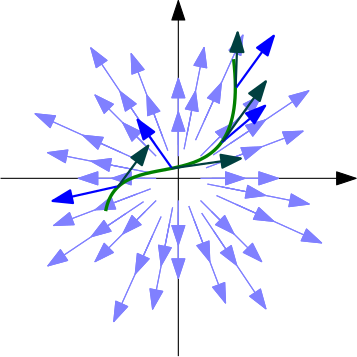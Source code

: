 <?xml version="1.0"?>
<!DOCTYPE ipe SYSTEM "ipe.dtd">
<ipe version="70218" creator="Ipe 7.2.28">
<info created="D:20241205183906" modified="D:20241205184331"/>
<ipestyle name="basic">
<symbol name="arrow/arc(spx)">
<path stroke="sym-stroke" fill="sym-stroke" pen="sym-pen">
0 0 m
-1 0.333 l
-1 -0.333 l
h
</path>
</symbol>
<symbol name="arrow/farc(spx)">
<path stroke="sym-stroke" fill="white" pen="sym-pen">
0 0 m
-1 0.333 l
-1 -0.333 l
h
</path>
</symbol>
<symbol name="arrow/ptarc(spx)">
<path stroke="sym-stroke" fill="sym-stroke" pen="sym-pen">
0 0 m
-1 0.333 l
-0.8 0 l
-1 -0.333 l
h
</path>
</symbol>
<symbol name="arrow/fptarc(spx)">
<path stroke="sym-stroke" fill="white" pen="sym-pen">
0 0 m
-1 0.333 l
-0.8 0 l
-1 -0.333 l
h
</path>
</symbol>
<symbol name="mark/circle(sx)" transformations="translations">
<path fill="sym-stroke">
0.6 0 0 0.6 0 0 e
0.4 0 0 0.4 0 0 e
</path>
</symbol>
<symbol name="mark/disk(sx)" transformations="translations">
<path fill="sym-stroke">
0.6 0 0 0.6 0 0 e
</path>
</symbol>
<symbol name="mark/fdisk(sfx)" transformations="translations">
<group>
<path fill="sym-fill">
0.5 0 0 0.5 0 0 e
</path>
<path fill="sym-stroke" fillrule="eofill">
0.6 0 0 0.6 0 0 e
0.4 0 0 0.4 0 0 e
</path>
</group>
</symbol>
<symbol name="mark/box(sx)" transformations="translations">
<path fill="sym-stroke" fillrule="eofill">
-0.6 -0.6 m
0.6 -0.6 l
0.6 0.6 l
-0.6 0.6 l
h
-0.4 -0.4 m
0.4 -0.4 l
0.4 0.4 l
-0.4 0.4 l
h
</path>
</symbol>
<symbol name="mark/square(sx)" transformations="translations">
<path fill="sym-stroke">
-0.6 -0.6 m
0.6 -0.6 l
0.6 0.6 l
-0.6 0.6 l
h
</path>
</symbol>
<symbol name="mark/fsquare(sfx)" transformations="translations">
<group>
<path fill="sym-fill">
-0.5 -0.5 m
0.5 -0.5 l
0.5 0.5 l
-0.5 0.5 l
h
</path>
<path fill="sym-stroke" fillrule="eofill">
-0.6 -0.6 m
0.6 -0.6 l
0.6 0.6 l
-0.6 0.6 l
h
-0.4 -0.4 m
0.4 -0.4 l
0.4 0.4 l
-0.4 0.4 l
h
</path>
</group>
</symbol>
<symbol name="mark/cross(sx)" transformations="translations">
<group>
<path fill="sym-stroke">
-0.43 -0.57 m
0.57 0.43 l
0.43 0.57 l
-0.57 -0.43 l
h
</path>
<path fill="sym-stroke">
-0.43 0.57 m
0.57 -0.43 l
0.43 -0.57 l
-0.57 0.43 l
h
</path>
</group>
</symbol>
<symbol name="arrow/fnormal(spx)">
<path stroke="sym-stroke" fill="white" pen="sym-pen">
0 0 m
-1 0.333 l
-1 -0.333 l
h
</path>
</symbol>
<symbol name="arrow/pointed(spx)">
<path stroke="sym-stroke" fill="sym-stroke" pen="sym-pen">
0 0 m
-1 0.333 l
-0.8 0 l
-1 -0.333 l
h
</path>
</symbol>
<symbol name="arrow/fpointed(spx)">
<path stroke="sym-stroke" fill="white" pen="sym-pen">
0 0 m
-1 0.333 l
-0.8 0 l
-1 -0.333 l
h
</path>
</symbol>
<symbol name="arrow/linear(spx)">
<path stroke="sym-stroke" pen="sym-pen">
-1 0.333 m
0 0 l
-1 -0.333 l
</path>
</symbol>
<symbol name="arrow/fdouble(spx)">
<path stroke="sym-stroke" fill="white" pen="sym-pen">
0 0 m
-1 0.333 l
-1 -0.333 l
h
-1 0 m
-2 0.333 l
-2 -0.333 l
h
</path>
</symbol>
<symbol name="arrow/double(spx)">
<path stroke="sym-stroke" fill="sym-stroke" pen="sym-pen">
0 0 m
-1 0.333 l
-1 -0.333 l
h
-1 0 m
-2 0.333 l
-2 -0.333 l
h
</path>
</symbol>
<symbol name="arrow/mid-normal(spx)">
<path stroke="sym-stroke" fill="sym-stroke" pen="sym-pen">
0.5 0 m
-0.5 0.333 l
-0.5 -0.333 l
h
</path>
</symbol>
<symbol name="arrow/mid-fnormal(spx)">
<path stroke="sym-stroke" fill="white" pen="sym-pen">
0.5 0 m
-0.5 0.333 l
-0.5 -0.333 l
h
</path>
</symbol>
<symbol name="arrow/mid-pointed(spx)">
<path stroke="sym-stroke" fill="sym-stroke" pen="sym-pen">
0.5 0 m
-0.5 0.333 l
-0.3 0 l
-0.5 -0.333 l
h
</path>
</symbol>
<symbol name="arrow/mid-fpointed(spx)">
<path stroke="sym-stroke" fill="white" pen="sym-pen">
0.5 0 m
-0.5 0.333 l
-0.3 0 l
-0.5 -0.333 l
h
</path>
</symbol>
<symbol name="arrow/mid-double(spx)">
<path stroke="sym-stroke" fill="sym-stroke" pen="sym-pen">
1 0 m
0 0.333 l
0 -0.333 l
h
0 0 m
-1 0.333 l
-1 -0.333 l
h
</path>
</symbol>
<symbol name="arrow/mid-fdouble(spx)">
<path stroke="sym-stroke" fill="white" pen="sym-pen">
1 0 m
0 0.333 l
0 -0.333 l
h
0 0 m
-1 0.333 l
-1 -0.333 l
h
</path>
</symbol>
<anglesize name="22.5 deg" value="22.5"/>
<anglesize name="30 deg" value="30"/>
<anglesize name="45 deg" value="45"/>
<anglesize name="60 deg" value="60"/>
<anglesize name="90 deg" value="90"/>
<arrowsize name="large" value="10"/>
<arrowsize name="small" value="5"/>
<arrowsize name="tiny" value="3"/>
<color name="blue" value="0 0 1"/>
<color name="brown" value="0.647 0.165 0.165"/>
<color name="darkblue" value="0 0 0.545"/>
<color name="darkcyan" value="0 0.545 0.545"/>
<color name="darkgray" value="0.663"/>
<color name="darkgreen" value="0 0.392 0"/>
<color name="darkmagenta" value="0.545 0 0.545"/>
<color name="darkorange" value="1 0.549 0"/>
<color name="darkred" value="0.545 0 0"/>
<color name="gold" value="1 0.843 0"/>
<color name="gray" value="0.745"/>
<color name="green" value="0 1 0"/>
<color name="lightblue" value="0.678 0.847 0.902"/>
<color name="lightcyan" value="0.878 1 1"/>
<color name="lightgray" value="0.827"/>
<color name="lightgreen" value="0.565 0.933 0.565"/>
<color name="lightyellow" value="1 1 0.878"/>
<color name="navy" value="0 0 0.502"/>
<color name="orange" value="1 0.647 0"/>
<color name="pink" value="1 0.753 0.796"/>
<color name="purple" value="0.627 0.125 0.941"/>
<color name="red" value="1 0 0"/>
<color name="seagreen" value="0.18 0.545 0.341"/>
<color name="turquoise" value="0.251 0.878 0.816"/>
<color name="violet" value="0.933 0.51 0.933"/>
<color name="yellow" value="1 1 0"/>
<dashstyle name="dash dot dotted" value="[4 2 1 2 1 2] 0"/>
<dashstyle name="dash dotted" value="[4 2 1 2] 0"/>
<dashstyle name="dashed" value="[4] 0"/>
<dashstyle name="dotted" value="[1 3] 0"/>
<gridsize name="10 pts (~3.5 mm)" value="10"/>
<gridsize name="14 pts (~5 mm)" value="14"/>
<gridsize name="16 pts (~6 mm)" value="16"/>
<gridsize name="20 pts (~7 mm)" value="20"/>
<gridsize name="28 pts (~10 mm)" value="28"/>
<gridsize name="32 pts (~12 mm)" value="32"/>
<gridsize name="4 pts" value="4"/>
<gridsize name="56 pts (~20 mm)" value="56"/>
<gridsize name="8 pts (~3 mm)" value="8"/>
<opacity name="10%" value="0.1"/>
<opacity name="30%" value="0.3"/>
<opacity name="50%" value="0.5"/>
<opacity name="75%" value="0.75"/>
<pen name="fat" value="1.2"/>
<pen name="heavier" value="0.8"/>
<pen name="ultrafat" value="2"/>
<symbolsize name="large" value="5"/>
<symbolsize name="small" value="2"/>
<symbolsize name="tiny" value="1.1"/>
<textsize name="Huge" value="\Huge"/>
<textsize name="LARGE" value="\LARGE"/>
<textsize name="Large" value="\Large"/>
<textsize name="footnote" value="\footnotesize"/>
<textsize name="huge" value="\huge"/>
<textsize name="large" value="\large"/>
<textsize name="script" value="\scriptsize"/>
<textsize name="small" value="\small"/>
<textsize name="tiny" value="\tiny"/>
<textstyle name="center" begin="\begin{center}" end="\end{center}"/>
<textstyle name="item" begin="\begin{itemize}\item{}" end="\end{itemize}"/>
<textstyle name="itemize" begin="\begin{itemize}" end="\end{itemize}"/>
<tiling name="falling" angle="-60" step="4" width="1"/>
<tiling name="rising" angle="30" step="4" width="1"/>
</ipestyle>
<page>
<layer name="alpha"/>
<view layers="alpha" active="alpha"/>
<path layer="alpha" stroke="black" arrow="normal/normal" opacity="50%" stroke-opacity="opaque">
256 608 m
256 736 l
</path>
<path stroke="black" arrow="normal/normal" opacity="50%" stroke-opacity="opaque">
192 672 m
320 672 l
</path>
<path stroke="0.502 0.502 1" arrow="normal/normal" opacity="50%" stroke-opacity="opaque">
264 680 m
276 692 l
</path>
<path stroke="0.502 0.502 1" arrow="normal/normal" opacity="50%" stroke-opacity="opaque">
248 680 m
236 692 l
</path>
<path stroke="0.502 0.502 1" arrow="normal/normal" opacity="50%" stroke-opacity="opaque">
248 664 m
236 652 l
</path>
<path stroke="0.502 0.502 1" arrow="normal/normal" opacity="50%" stroke-opacity="opaque">
264 664 m
276 652 l
</path>
<path stroke="0.502 0.502 1" arrow="normal/normal" opacity="50%" stroke-opacity="opaque">
256 680 m
256 696 l
</path>
<path stroke="0.502 0.502 1" arrow="normal/normal" opacity="50%" stroke-opacity="opaque">
256 664 m
256 648 l
</path>
<path stroke="0.502 0.502 1" arrow="normal/normal" opacity="50%" stroke-opacity="opaque">
248 672 m
232 672 l
</path>
<path stroke="0.502 0.502 1" arrow="normal/normal" opacity="50%" stroke-opacity="opaque">
264 672 m
280 672 l
</path>
<path matrix="1.5 0 0 1.5 -128 -336" stroke="0.502 0.502 1" arrow="normal/normal" opacity="50%" stroke-opacity="opaque">
264 680 m
276 692 l
</path>
<path matrix="1.5 0 0 1.5 -128 -336" stroke="0.502 0.502 1" arrow="normal/normal" opacity="50%" stroke-opacity="opaque">
248 680 m
236 692 l
</path>
<path matrix="1.5 0 0 1.5 -128 -336" stroke="0.502 0.502 1" arrow="normal/normal" opacity="50%" stroke-opacity="opaque">
248 664 m
236 652 l
</path>
<path matrix="1.5 0 0 1.5 -128 -336" stroke="0.502 0.502 1" arrow="normal/normal" opacity="50%" stroke-opacity="opaque">
264 664 m
276 652 l
</path>
<path matrix="1.5 0 0 1.5 -128 -336" stroke="0.502 0.502 1" arrow="normal/normal" opacity="50%" stroke-opacity="opaque">
256 680 m
256 696 l
</path>
<path matrix="1.5 0 0 1.5 -128 -336" stroke="0.502 0.502 1" arrow="normal/normal" opacity="50%" stroke-opacity="opaque">
256 664 m
256 648 l
</path>
<path matrix="1.5 0 0 1.5 -128 -336" stroke="0.502 0.502 1" arrow="normal/normal" opacity="50%" stroke-opacity="opaque">
248 672 m
232 672 l
</path>
<path matrix="1.5 0 0 1.5 -128 -336" stroke="0.502 0.502 1" arrow="normal/normal" opacity="50%" stroke-opacity="opaque">
264 672 m
280 672 l
</path>
<path stroke="0.502 0.502 1" arrow="normal/normal" opacity="50%" stroke-opacity="opaque">
264 680 m
276 692 l
</path>
<path stroke="0.502 0.502 1" arrow="normal/normal" opacity="50%" stroke-opacity="opaque">
248 680 m
236 692 l
</path>
<path stroke="0.502 0.502 1" arrow="normal/normal" opacity="50%" stroke-opacity="opaque">
248 664 m
236 652 l
</path>
<path stroke="0.502 0.502 1" arrow="normal/normal" opacity="50%" stroke-opacity="opaque">
264 664 m
276 652 l
</path>
<path stroke="0.502 0.502 1" arrow="normal/normal" opacity="50%" stroke-opacity="opaque">
256 680 m
256 696 l
</path>
<path stroke="0.502 0.502 1" arrow="normal/normal" opacity="50%" stroke-opacity="opaque">
256 664 m
256 648 l
</path>
<path stroke="0.502 0.502 1" arrow="normal/normal" opacity="50%" stroke-opacity="opaque">
248 672 m
232 672 l
</path>
<path stroke="0.502 0.502 1" arrow="normal/normal" opacity="50%" stroke-opacity="opaque">
264 672 m
280 672 l
</path>
<path matrix="1.5 0 0 1.5 -128 -336" stroke="0.502 0.502 1" arrow="normal/normal" opacity="50%" stroke-opacity="opaque">
264 680 m
276 692 l
</path>
<path matrix="1.5 0 0 1.5 -128 -336" stroke="0.502 0.502 1" arrow="normal/normal" opacity="50%" stroke-opacity="opaque">
248 680 m
236 692 l
</path>
<path matrix="1.5 0 0 1.5 -128 -336" stroke="0.502 0.502 1" arrow="normal/normal" opacity="50%" stroke-opacity="opaque">
248 664 m
236 652 l
</path>
<path matrix="1.5 0 0 1.5 -128 -336" stroke="0.502 0.502 1" arrow="normal/normal" opacity="50%" stroke-opacity="opaque">
264 664 m
276 652 l
</path>
<path matrix="1.5 0 0 1.5 -128 -336" stroke="0.502 0.502 1" arrow="normal/normal" opacity="50%" stroke-opacity="opaque">
256 680 m
256 696 l
</path>
<path matrix="1.5 0 0 1.5 -128 -336" stroke="0.502 0.502 1" arrow="normal/normal" opacity="50%" stroke-opacity="opaque">
256 664 m
256 648 l
</path>
<path matrix="1.5 0 0 1.5 -128 -336" stroke="0.502 0.502 1" arrow="normal/normal" opacity="50%" stroke-opacity="opaque">
248 672 m
232 672 l
</path>
<path matrix="1.5 0 0 1.5 -128 -336" stroke="0.502 0.502 1" arrow="normal/normal" opacity="50%" stroke-opacity="opaque">
264 672 m
280 672 l
</path>
<path matrix="1.24702 0.471922 -0.471922 1.24702 253.894 -286.812" stroke="0.502 0.502 1" arrow="normal/normal" opacity="50%" stroke-opacity="opaque">
264 680 m
276 692 l
</path>
<path matrix="1.24702 0.471922 -0.471922 1.24702 253.894 -286.812" stroke="0.502 0.502 1" arrow="normal/normal" opacity="50%" stroke-opacity="opaque">
248 680 m
236 692 l
</path>
<path matrix="1.24702 0.471922 -0.471922 1.24702 253.894 -286.812" stroke="0.502 0.502 1" arrow="normal/normal" opacity="50%" stroke-opacity="opaque">
248 664 m
236 652 l
</path>
<path matrix="1.24702 0.471922 -0.471922 1.24702 253.894 -286.812" stroke="0.502 0.502 1" arrow="normal/normal" opacity="50%" stroke-opacity="opaque">
264 664 m
276 652 l
</path>
<path matrix="1.24702 0.471922 -0.471922 1.24702 253.894 -286.812" stroke="0.502 0.502 1" arrow="normal/normal" opacity="50%" stroke-opacity="opaque">
256 680 m
256 696 l
</path>
<path matrix="1.24702 0.471922 -0.471922 1.24702 253.894 -286.812" stroke="0.502 0.502 1" arrow="normal/normal" opacity="50%" stroke-opacity="opaque">
256 664 m
256 648 l
</path>
<path matrix="1.24702 0.471922 -0.471922 1.24702 253.894 -286.812" stroke="0.502 0.502 1" arrow="normal/normal" opacity="50%" stroke-opacity="opaque">
248 672 m
232 672 l
</path>
<path matrix="1.24702 0.471922 -0.471922 1.24702 253.894 -286.812" stroke="0.502 0.502 1" arrow="normal/normal" opacity="50%" stroke-opacity="opaque">
264 672 m
280 672 l
</path>
<path matrix="1.87054 0.707883 -0.707883 1.87054 252.841 -766.218" stroke="0.502 0.502 1" arrow="normal/normal" opacity="50%" stroke-opacity="opaque">
264 680 m
276 692 l
</path>
<path matrix="1.87054 0.707883 -0.707883 1.87054 252.841 -766.218" stroke="0.502 0.502 1" arrow="normal/normal" opacity="50%" stroke-opacity="opaque">
248 680 m
236 692 l
</path>
<path matrix="1.87054 0.707883 -0.707883 1.87054 252.841 -766.218" stroke="0.502 0.502 1" arrow="normal/normal" opacity="50%" stroke-opacity="opaque">
248 664 m
236 652 l
</path>
<path matrix="1.87054 0.707883 -0.707883 1.87054 252.841 -766.218" stroke="0.502 0.502 1" arrow="normal/normal" opacity="50%" stroke-opacity="opaque">
264 664 m
276 652 l
</path>
<path matrix="1.87054 0.707883 -0.707883 1.87054 252.841 -766.218" stroke="0.502 0.502 1" arrow="normal/normal" opacity="50%" stroke-opacity="opaque">
256 680 m
256 696 l
</path>
<path matrix="1.87054 0.707883 -0.707883 1.87054 252.841 -766.218" stroke="0.502 0.502 1" arrow="normal/normal" opacity="50%" stroke-opacity="opaque">
256 664 m
256 648 l
</path>
<path matrix="1.87054 0.707883 -0.707883 1.87054 252.841 -766.218" stroke="0.502 0.502 1" arrow="normal/normal" opacity="50%" stroke-opacity="opaque">
248 672 m
232 672 l
</path>
<path matrix="1.87054 0.707883 -0.707883 1.87054 252.841 -766.218" stroke="0.502 0.502 1" arrow="normal/normal" opacity="50%" stroke-opacity="opaque">
264 672 m
280 672 l
</path>
<path matrix="1.24702 0.471922 -0.471922 1.24702 253.894 -286.812" stroke="0.502 0.502 1" arrow="normal/normal" opacity="50%" stroke-opacity="opaque">
264 680 m
276 692 l
</path>
<path matrix="1.24702 0.471922 -0.471922 1.24702 253.894 -286.812" stroke="0.502 0.502 1" arrow="normal/normal" opacity="50%" stroke-opacity="opaque">
248 680 m
236 692 l
</path>
<path matrix="1.24702 0.471922 -0.471922 1.24702 253.894 -286.812" stroke="0.502 0.502 1" arrow="normal/normal" opacity="50%" stroke-opacity="opaque">
248 664 m
236 652 l
</path>
<path matrix="1.24702 0.471922 -0.471922 1.24702 253.894 -286.812" stroke="0.502 0.502 1" arrow="normal/normal" opacity="50%" stroke-opacity="opaque">
264 664 m
276 652 l
</path>
<path matrix="1.24702 0.471922 -0.471922 1.24702 253.894 -286.812" stroke="0.502 0.502 1" arrow="normal/normal" opacity="50%" stroke-opacity="opaque">
256 680 m
256 696 l
</path>
<path matrix="1.24702 0.471922 -0.471922 1.24702 253.894 -286.812" stroke="0.502 0.502 1" arrow="normal/normal" opacity="50%" stroke-opacity="opaque">
256 664 m
256 648 l
</path>
<path matrix="1.24702 0.471922 -0.471922 1.24702 253.894 -286.812" stroke="0.502 0.502 1" arrow="normal/normal" opacity="50%" stroke-opacity="opaque">
248 672 m
232 672 l
</path>
<path matrix="1.24702 0.471922 -0.471922 1.24702 253.894 -286.812" stroke="0.502 0.502 1" arrow="normal/normal" opacity="50%" stroke-opacity="opaque">
264 672 m
280 672 l
</path>
<path matrix="1.87054 0.707883 -0.707883 1.87054 252.841 -766.218" stroke="0.502 0.502 1" arrow="normal/normal" opacity="50%" stroke-opacity="opaque">
264 680 m
276 692 l
</path>
<path matrix="1.87054 0.707883 -0.707883 1.87054 252.841 -766.218" stroke="0.502 0.502 1" arrow="normal/normal" opacity="50%" stroke-opacity="opaque">
248 680 m
236 692 l
</path>
<path matrix="1.87054 0.707883 -0.707883 1.87054 252.841 -766.218" stroke="0.502 0.502 1" arrow="normal/normal" opacity="50%" stroke-opacity="opaque">
248 664 m
236 652 l
</path>
<path matrix="1.87054 0.707883 -0.707883 1.87054 252.841 -766.218" stroke="0.502 0.502 1" arrow="normal/normal" opacity="50%" stroke-opacity="opaque">
264 664 m
276 652 l
</path>
<path matrix="1.87054 0.707883 -0.707883 1.87054 252.841 -766.218" stroke="0.502 0.502 1" arrow="normal/normal" opacity="50%" stroke-opacity="opaque">
256 680 m
256 696 l
</path>
<path matrix="1.87054 0.707883 -0.707883 1.87054 252.841 -766.218" stroke="0.502 0.502 1" arrow="normal/normal" opacity="50%" stroke-opacity="opaque">
256 664 m
256 648 l
</path>
<path matrix="1.87054 0.707883 -0.707883 1.87054 252.841 -766.218" stroke="0.502 0.502 1" arrow="normal/normal" opacity="50%" stroke-opacity="opaque">
248 672 m
232 672 l
</path>
<path matrix="1.87054 0.707883 -0.707883 1.87054 252.841 -766.218" stroke="0.502 0.502 1" arrow="normal/normal" opacity="50%" stroke-opacity="opaque">
264 672 m
280 672 l
</path>
<path matrix="1.30823 -0.257511 0.257511 1.30823 -251.956 -141.206" stroke="0.502 0.502 1" arrow="normal/normal" opacity="50%" stroke-opacity="opaque">
264 680 m
276 692 l
</path>
<path matrix="1.30823 -0.257511 0.257511 1.30823 -251.956 -141.206" stroke="0.502 0.502 1" arrow="normal/normal" opacity="50%" stroke-opacity="opaque">
248 680 m
236 692 l
</path>
<path matrix="1.30823 -0.257511 0.257511 1.30823 -251.956 -141.206" stroke="0.502 0.502 1" arrow="normal/normal" opacity="50%" stroke-opacity="opaque">
248 664 m
236 652 l
</path>
<path matrix="1.30823 -0.257511 0.257511 1.30823 -251.956 -141.206" stroke="0.502 0.502 1" arrow="normal/normal" opacity="50%" stroke-opacity="opaque">
264 664 m
276 652 l
</path>
<path matrix="1.30823 -0.257511 0.257511 1.30823 -251.956 -141.206" stroke="0.502 0.502 1" arrow="normal/normal" opacity="50%" stroke-opacity="opaque">
256 680 m
256 696 l
</path>
<path matrix="1.30823 -0.257511 0.257511 1.30823 -251.956 -141.206" stroke="0.502 0.502 1" arrow="normal/normal" opacity="50%" stroke-opacity="opaque">
256 664 m
256 648 l
</path>
<path matrix="1.30823 -0.257511 0.257511 1.30823 -251.956 -141.206" stroke="0.502 0.502 1" arrow="normal/normal" opacity="50%" stroke-opacity="opaque">
248 672 m
232 672 l
</path>
<path matrix="1.30823 -0.257511 0.257511 1.30823 -251.956 -141.206" stroke="0.502 0.502 1" arrow="normal/normal" opacity="50%" stroke-opacity="opaque">
264 672 m
280 672 l
</path>
<path matrix="1.96235 -0.386271 0.386271 1.96235 -505.934 -547.81" stroke="0.502 0.502 1" arrow="normal/normal" opacity="50%" stroke-opacity="opaque">
264 680 m
276 692 l
</path>
<path matrix="1.96235 -0.386271 0.386271 1.96235 -505.934 -547.81" stroke="0.502 0.502 1" arrow="normal/normal" opacity="50%" stroke-opacity="opaque">
248 680 m
236 692 l
</path>
<path matrix="1.96235 -0.386271 0.386271 1.96235 -505.934 -547.81" stroke="0.502 0.502 1" arrow="normal/normal" opacity="50%" stroke-opacity="opaque">
248 664 m
236 652 l
</path>
<path matrix="1.96235 -0.386271 0.386271 1.96235 -505.934 -547.81" stroke="0.502 0.502 1" arrow="normal/normal" opacity="50%" stroke-opacity="opaque">
264 664 m
276 652 l
</path>
<path matrix="1.96235 -0.386271 0.386271 1.96235 -505.934 -547.81" stroke="0.502 0.502 1" arrow="normal/normal" opacity="50%" stroke-opacity="opaque">
256 680 m
256 696 l
</path>
<path matrix="1.96235 -0.386271 0.386271 1.96235 -505.934 -547.81" stroke="0.502 0.502 1" arrow="normal/normal" opacity="50%" stroke-opacity="opaque">
256 664 m
256 648 l
</path>
<path matrix="1.96235 -0.386271 0.386271 1.96235 -505.934 -547.81" stroke="0.502 0.502 1" arrow="normal/normal" opacity="50%" stroke-opacity="opaque">
248 672 m
232 672 l
</path>
<path matrix="1.96235 -0.386271 0.386271 1.96235 -505.934 -547.81" stroke="0.502 0.502 1" arrow="normal/normal" opacity="50%" stroke-opacity="opaque">
264 672 m
280 672 l
</path>
<path matrix="1.30823 -0.257511 0.257511 1.30823 -251.956 -141.206" stroke="0.502 0.502 1" arrow="normal/normal" opacity="50%" stroke-opacity="opaque">
264 680 m
276 692 l
</path>
<path matrix="1.30823 -0.257511 0.257511 1.30823 -251.956 -141.206" stroke="0.502 0.502 1" arrow="normal/normal" opacity="50%" stroke-opacity="opaque">
248 680 m
236 692 l
</path>
<path matrix="1.30823 -0.257511 0.257511 1.30823 -251.956 -141.206" stroke="0.502 0.502 1" arrow="normal/normal" opacity="50%" stroke-opacity="opaque">
248 664 m
236 652 l
</path>
<path matrix="1.30823 -0.257511 0.257511 1.30823 -251.956 -141.206" stroke="0.502 0.502 1" arrow="normal/normal" opacity="50%" stroke-opacity="opaque">
264 664 m
276 652 l
</path>
<path matrix="1.30823 -0.257511 0.257511 1.30823 -251.956 -141.206" stroke="0.502 0.502 1" arrow="normal/normal" opacity="50%" stroke-opacity="opaque">
256 680 m
256 696 l
</path>
<path matrix="1.30823 -0.257511 0.257511 1.30823 -251.956 -141.206" stroke="0.502 0.502 1" arrow="normal/normal" opacity="50%" stroke-opacity="opaque">
256 664 m
256 648 l
</path>
<path matrix="1.30823 -0.257511 0.257511 1.30823 -251.956 -141.206" stroke="0.502 0.502 1" arrow="normal/normal" opacity="50%" stroke-opacity="opaque">
248 672 m
232 672 l
</path>
<path matrix="1.30823 -0.257511 0.257511 1.30823 -251.956 -141.206" stroke="0.502 0.502 1" arrow="normal/normal" opacity="50%" stroke-opacity="opaque">
264 672 m
280 672 l
</path>
<path matrix="1.96235 -0.386271 0.386271 1.96235 -505.934 -547.81" stroke="0.502 0.502 1" arrow="normal/normal" opacity="50%" stroke-opacity="opaque">
264 680 m
276 692 l
</path>
<path matrix="1.96235 -0.386271 0.386271 1.96235 -505.934 -547.81" stroke="0.502 0.502 1" arrow="normal/normal" opacity="50%" stroke-opacity="opaque">
248 680 m
236 692 l
</path>
<path matrix="1.96235 -0.386271 0.386271 1.96235 -505.934 -547.81" stroke="0.502 0.502 1" arrow="normal/normal" opacity="50%" stroke-opacity="opaque">
248 664 m
236 652 l
</path>
<path matrix="1.96235 -0.386271 0.386271 1.96235 -505.934 -547.81" stroke="0.502 0.502 1" arrow="normal/normal" opacity="50%" stroke-opacity="opaque">
264 664 m
276 652 l
</path>
<path matrix="1.96235 -0.386271 0.386271 1.96235 -505.934 -547.81" stroke="0.502 0.502 1" arrow="normal/normal" opacity="50%" stroke-opacity="opaque">
256 680 m
256 696 l
</path>
<path matrix="1.96235 -0.386271 0.386271 1.96235 -505.934 -547.81" stroke="0.502 0.502 1" arrow="normal/normal" opacity="50%" stroke-opacity="opaque">
256 664 m
256 648 l
</path>
<path matrix="1.96235 -0.386271 0.386271 1.96235 -505.934 -547.81" stroke="0.502 0.502 1" arrow="normal/normal" opacity="50%" stroke-opacity="opaque">
248 672 m
232 672 l
</path>
<path matrix="1.96235 -0.386271 0.386271 1.96235 -505.934 -547.81" stroke="0.502 0.502 1" arrow="normal/normal" opacity="50%" stroke-opacity="opaque">
264 672 m
280 672 l
</path>
<path stroke="0 0.502 0" pen="fat" opacity="50%" stroke-opacity="opaque">
229.832 660.201 m
235.023 688.154
282.544 657.273
275.888 714.909 c
</path>
<path stroke="0 0 1" pen="heavier" arrow="normal/normal" opacity="50%" stroke-opacity="opaque">
233.922 669.059 m
210.735 663.854 l
</path>
<path stroke="0 0 1" pen="heavier" arrow="normal/normal" opacity="50%" stroke-opacity="opaque">
253.596 675.778 m
241.333 693.079 l
</path>
<path stroke="0 0 1" pen="heavier" arrow="normal/normal" opacity="50%" stroke-opacity="opaque">
271.627 684.945 m
287.228 698.118 l
</path>
<path stroke="0 0 1" pen="heavier" arrow="normal/normal" opacity="50%" stroke-opacity="opaque">
276.84 704.659 m
290.365 723.307 l
</path>
<path stroke="0 0.251 0.251" pen="heavier" arrow="normal/normal" opacity="50%" stroke-opacity="opaque">
234.114 668.798 m
245.18 683.757 l
</path>
<path stroke="0 0.251 0.251" pen="heavier" arrow="normal/normal" opacity="50%" stroke-opacity="opaque">
253.479 675.56 m
278.479 679.146 l
</path>
<path stroke="0 0.251 0.251" pen="heavier" arrow="normal/normal" opacity="50%" stroke-opacity="opaque">
271.922 685.191 m
287.496 706.913 l
</path>
<path stroke="0 0.251 0.251" pen="heavier" arrow="normal/normal" opacity="50%" stroke-opacity="opaque">
276.635 704.966 m
277.352 724.536 l
</path>
</page>
</ipe>
